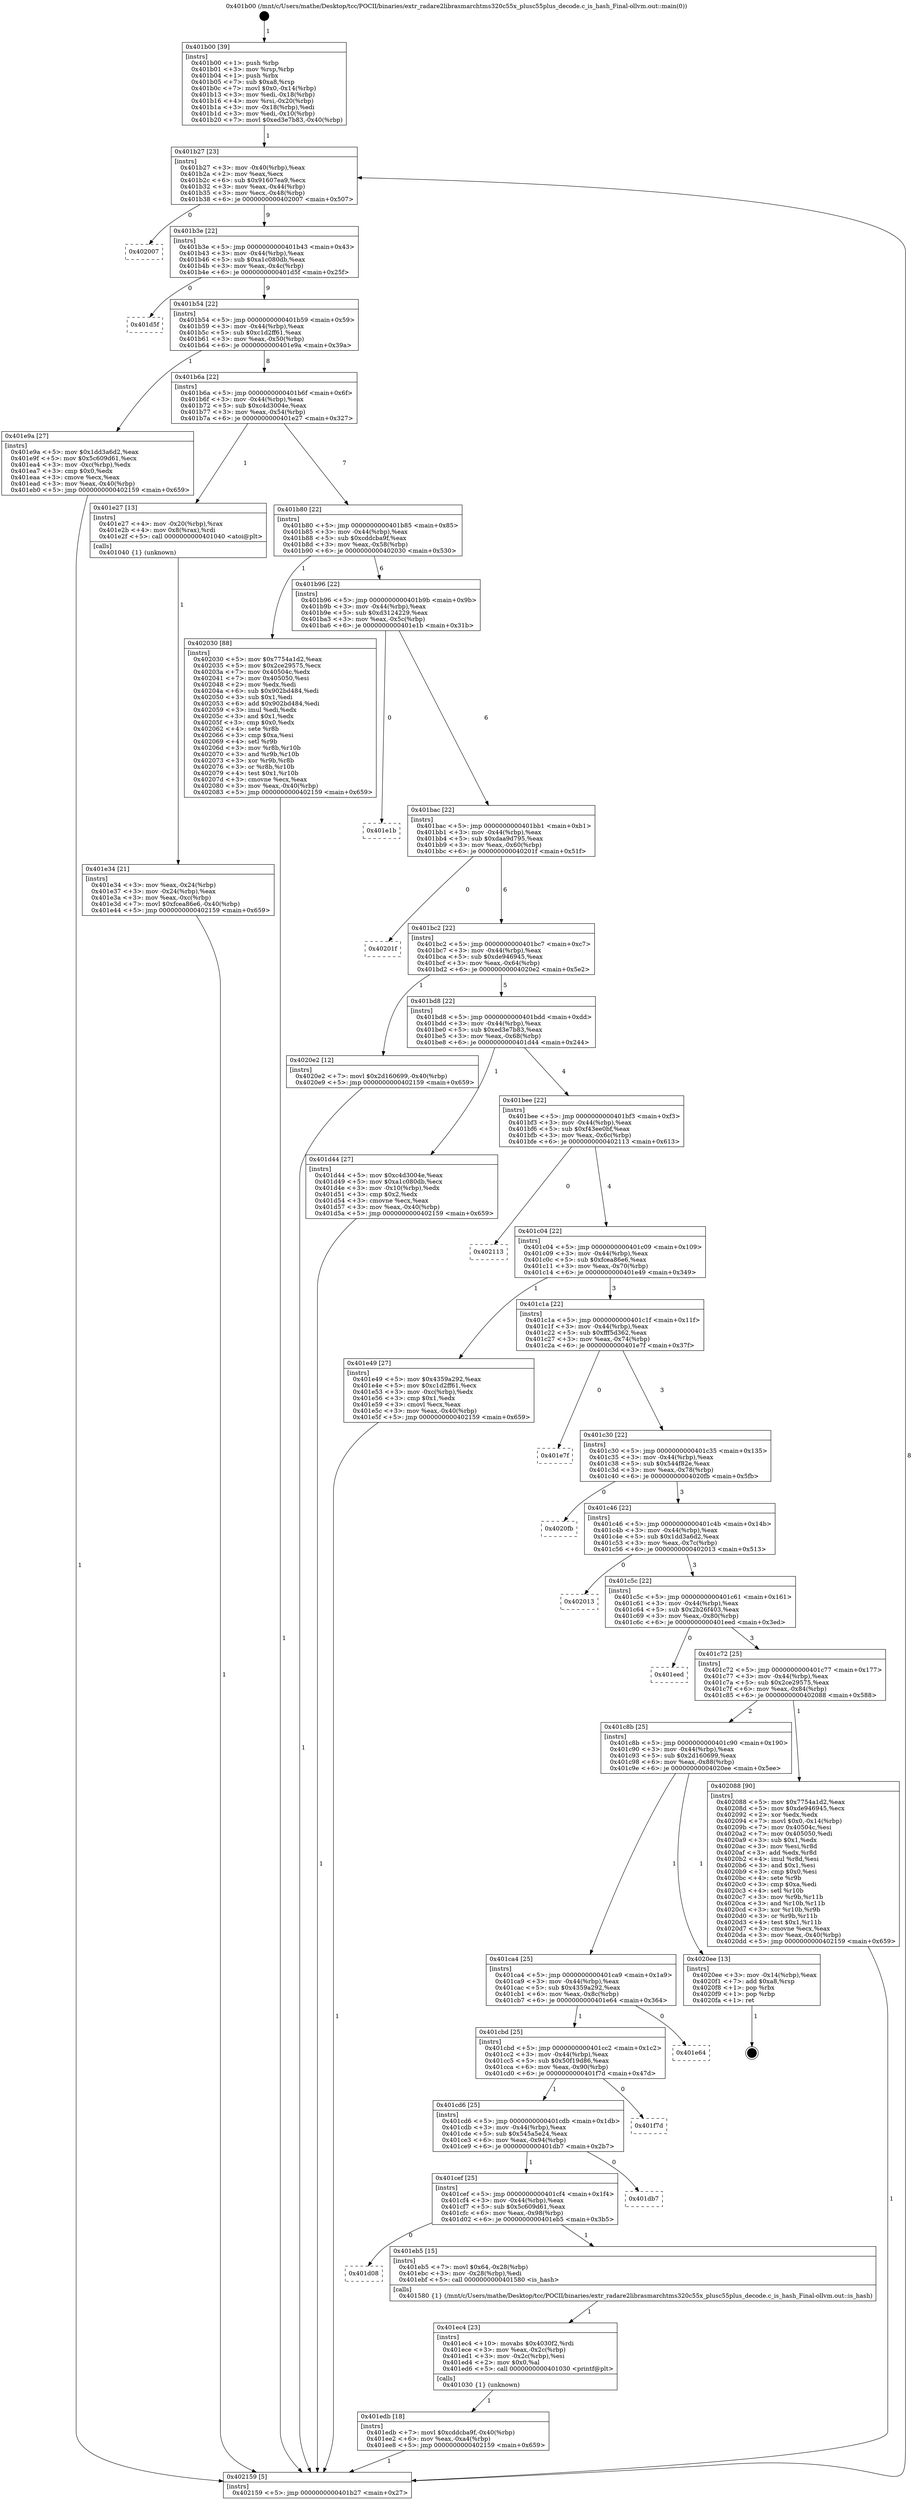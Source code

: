 digraph "0x401b00" {
  label = "0x401b00 (/mnt/c/Users/mathe/Desktop/tcc/POCII/binaries/extr_radare2librasmarchtms320c55x_plusc55plus_decode.c_is_hash_Final-ollvm.out::main(0))"
  labelloc = "t"
  node[shape=record]

  Entry [label="",width=0.3,height=0.3,shape=circle,fillcolor=black,style=filled]
  "0x401b27" [label="{
     0x401b27 [23]\l
     | [instrs]\l
     &nbsp;&nbsp;0x401b27 \<+3\>: mov -0x40(%rbp),%eax\l
     &nbsp;&nbsp;0x401b2a \<+2\>: mov %eax,%ecx\l
     &nbsp;&nbsp;0x401b2c \<+6\>: sub $0x91607ea9,%ecx\l
     &nbsp;&nbsp;0x401b32 \<+3\>: mov %eax,-0x44(%rbp)\l
     &nbsp;&nbsp;0x401b35 \<+3\>: mov %ecx,-0x48(%rbp)\l
     &nbsp;&nbsp;0x401b38 \<+6\>: je 0000000000402007 \<main+0x507\>\l
  }"]
  "0x402007" [label="{
     0x402007\l
  }", style=dashed]
  "0x401b3e" [label="{
     0x401b3e [22]\l
     | [instrs]\l
     &nbsp;&nbsp;0x401b3e \<+5\>: jmp 0000000000401b43 \<main+0x43\>\l
     &nbsp;&nbsp;0x401b43 \<+3\>: mov -0x44(%rbp),%eax\l
     &nbsp;&nbsp;0x401b46 \<+5\>: sub $0xa1c080db,%eax\l
     &nbsp;&nbsp;0x401b4b \<+3\>: mov %eax,-0x4c(%rbp)\l
     &nbsp;&nbsp;0x401b4e \<+6\>: je 0000000000401d5f \<main+0x25f\>\l
  }"]
  Exit [label="",width=0.3,height=0.3,shape=circle,fillcolor=black,style=filled,peripheries=2]
  "0x401d5f" [label="{
     0x401d5f\l
  }", style=dashed]
  "0x401b54" [label="{
     0x401b54 [22]\l
     | [instrs]\l
     &nbsp;&nbsp;0x401b54 \<+5\>: jmp 0000000000401b59 \<main+0x59\>\l
     &nbsp;&nbsp;0x401b59 \<+3\>: mov -0x44(%rbp),%eax\l
     &nbsp;&nbsp;0x401b5c \<+5\>: sub $0xc1d2ff61,%eax\l
     &nbsp;&nbsp;0x401b61 \<+3\>: mov %eax,-0x50(%rbp)\l
     &nbsp;&nbsp;0x401b64 \<+6\>: je 0000000000401e9a \<main+0x39a\>\l
  }"]
  "0x401edb" [label="{
     0x401edb [18]\l
     | [instrs]\l
     &nbsp;&nbsp;0x401edb \<+7\>: movl $0xcddcba9f,-0x40(%rbp)\l
     &nbsp;&nbsp;0x401ee2 \<+6\>: mov %eax,-0xa4(%rbp)\l
     &nbsp;&nbsp;0x401ee8 \<+5\>: jmp 0000000000402159 \<main+0x659\>\l
  }"]
  "0x401e9a" [label="{
     0x401e9a [27]\l
     | [instrs]\l
     &nbsp;&nbsp;0x401e9a \<+5\>: mov $0x1dd3a6d2,%eax\l
     &nbsp;&nbsp;0x401e9f \<+5\>: mov $0x5c609d61,%ecx\l
     &nbsp;&nbsp;0x401ea4 \<+3\>: mov -0xc(%rbp),%edx\l
     &nbsp;&nbsp;0x401ea7 \<+3\>: cmp $0x0,%edx\l
     &nbsp;&nbsp;0x401eaa \<+3\>: cmove %ecx,%eax\l
     &nbsp;&nbsp;0x401ead \<+3\>: mov %eax,-0x40(%rbp)\l
     &nbsp;&nbsp;0x401eb0 \<+5\>: jmp 0000000000402159 \<main+0x659\>\l
  }"]
  "0x401b6a" [label="{
     0x401b6a [22]\l
     | [instrs]\l
     &nbsp;&nbsp;0x401b6a \<+5\>: jmp 0000000000401b6f \<main+0x6f\>\l
     &nbsp;&nbsp;0x401b6f \<+3\>: mov -0x44(%rbp),%eax\l
     &nbsp;&nbsp;0x401b72 \<+5\>: sub $0xc4d3004e,%eax\l
     &nbsp;&nbsp;0x401b77 \<+3\>: mov %eax,-0x54(%rbp)\l
     &nbsp;&nbsp;0x401b7a \<+6\>: je 0000000000401e27 \<main+0x327\>\l
  }"]
  "0x401ec4" [label="{
     0x401ec4 [23]\l
     | [instrs]\l
     &nbsp;&nbsp;0x401ec4 \<+10\>: movabs $0x4030f2,%rdi\l
     &nbsp;&nbsp;0x401ece \<+3\>: mov %eax,-0x2c(%rbp)\l
     &nbsp;&nbsp;0x401ed1 \<+3\>: mov -0x2c(%rbp),%esi\l
     &nbsp;&nbsp;0x401ed4 \<+2\>: mov $0x0,%al\l
     &nbsp;&nbsp;0x401ed6 \<+5\>: call 0000000000401030 \<printf@plt\>\l
     | [calls]\l
     &nbsp;&nbsp;0x401030 \{1\} (unknown)\l
  }"]
  "0x401e27" [label="{
     0x401e27 [13]\l
     | [instrs]\l
     &nbsp;&nbsp;0x401e27 \<+4\>: mov -0x20(%rbp),%rax\l
     &nbsp;&nbsp;0x401e2b \<+4\>: mov 0x8(%rax),%rdi\l
     &nbsp;&nbsp;0x401e2f \<+5\>: call 0000000000401040 \<atoi@plt\>\l
     | [calls]\l
     &nbsp;&nbsp;0x401040 \{1\} (unknown)\l
  }"]
  "0x401b80" [label="{
     0x401b80 [22]\l
     | [instrs]\l
     &nbsp;&nbsp;0x401b80 \<+5\>: jmp 0000000000401b85 \<main+0x85\>\l
     &nbsp;&nbsp;0x401b85 \<+3\>: mov -0x44(%rbp),%eax\l
     &nbsp;&nbsp;0x401b88 \<+5\>: sub $0xcddcba9f,%eax\l
     &nbsp;&nbsp;0x401b8d \<+3\>: mov %eax,-0x58(%rbp)\l
     &nbsp;&nbsp;0x401b90 \<+6\>: je 0000000000402030 \<main+0x530\>\l
  }"]
  "0x401d08" [label="{
     0x401d08\l
  }", style=dashed]
  "0x402030" [label="{
     0x402030 [88]\l
     | [instrs]\l
     &nbsp;&nbsp;0x402030 \<+5\>: mov $0x7754a1d2,%eax\l
     &nbsp;&nbsp;0x402035 \<+5\>: mov $0x2ce29575,%ecx\l
     &nbsp;&nbsp;0x40203a \<+7\>: mov 0x40504c,%edx\l
     &nbsp;&nbsp;0x402041 \<+7\>: mov 0x405050,%esi\l
     &nbsp;&nbsp;0x402048 \<+2\>: mov %edx,%edi\l
     &nbsp;&nbsp;0x40204a \<+6\>: sub $0x902bd484,%edi\l
     &nbsp;&nbsp;0x402050 \<+3\>: sub $0x1,%edi\l
     &nbsp;&nbsp;0x402053 \<+6\>: add $0x902bd484,%edi\l
     &nbsp;&nbsp;0x402059 \<+3\>: imul %edi,%edx\l
     &nbsp;&nbsp;0x40205c \<+3\>: and $0x1,%edx\l
     &nbsp;&nbsp;0x40205f \<+3\>: cmp $0x0,%edx\l
     &nbsp;&nbsp;0x402062 \<+4\>: sete %r8b\l
     &nbsp;&nbsp;0x402066 \<+3\>: cmp $0xa,%esi\l
     &nbsp;&nbsp;0x402069 \<+4\>: setl %r9b\l
     &nbsp;&nbsp;0x40206d \<+3\>: mov %r8b,%r10b\l
     &nbsp;&nbsp;0x402070 \<+3\>: and %r9b,%r10b\l
     &nbsp;&nbsp;0x402073 \<+3\>: xor %r9b,%r8b\l
     &nbsp;&nbsp;0x402076 \<+3\>: or %r8b,%r10b\l
     &nbsp;&nbsp;0x402079 \<+4\>: test $0x1,%r10b\l
     &nbsp;&nbsp;0x40207d \<+3\>: cmovne %ecx,%eax\l
     &nbsp;&nbsp;0x402080 \<+3\>: mov %eax,-0x40(%rbp)\l
     &nbsp;&nbsp;0x402083 \<+5\>: jmp 0000000000402159 \<main+0x659\>\l
  }"]
  "0x401b96" [label="{
     0x401b96 [22]\l
     | [instrs]\l
     &nbsp;&nbsp;0x401b96 \<+5\>: jmp 0000000000401b9b \<main+0x9b\>\l
     &nbsp;&nbsp;0x401b9b \<+3\>: mov -0x44(%rbp),%eax\l
     &nbsp;&nbsp;0x401b9e \<+5\>: sub $0xd3124229,%eax\l
     &nbsp;&nbsp;0x401ba3 \<+3\>: mov %eax,-0x5c(%rbp)\l
     &nbsp;&nbsp;0x401ba6 \<+6\>: je 0000000000401e1b \<main+0x31b\>\l
  }"]
  "0x401eb5" [label="{
     0x401eb5 [15]\l
     | [instrs]\l
     &nbsp;&nbsp;0x401eb5 \<+7\>: movl $0x64,-0x28(%rbp)\l
     &nbsp;&nbsp;0x401ebc \<+3\>: mov -0x28(%rbp),%edi\l
     &nbsp;&nbsp;0x401ebf \<+5\>: call 0000000000401580 \<is_hash\>\l
     | [calls]\l
     &nbsp;&nbsp;0x401580 \{1\} (/mnt/c/Users/mathe/Desktop/tcc/POCII/binaries/extr_radare2librasmarchtms320c55x_plusc55plus_decode.c_is_hash_Final-ollvm.out::is_hash)\l
  }"]
  "0x401e1b" [label="{
     0x401e1b\l
  }", style=dashed]
  "0x401bac" [label="{
     0x401bac [22]\l
     | [instrs]\l
     &nbsp;&nbsp;0x401bac \<+5\>: jmp 0000000000401bb1 \<main+0xb1\>\l
     &nbsp;&nbsp;0x401bb1 \<+3\>: mov -0x44(%rbp),%eax\l
     &nbsp;&nbsp;0x401bb4 \<+5\>: sub $0xdaa9d795,%eax\l
     &nbsp;&nbsp;0x401bb9 \<+3\>: mov %eax,-0x60(%rbp)\l
     &nbsp;&nbsp;0x401bbc \<+6\>: je 000000000040201f \<main+0x51f\>\l
  }"]
  "0x401cef" [label="{
     0x401cef [25]\l
     | [instrs]\l
     &nbsp;&nbsp;0x401cef \<+5\>: jmp 0000000000401cf4 \<main+0x1f4\>\l
     &nbsp;&nbsp;0x401cf4 \<+3\>: mov -0x44(%rbp),%eax\l
     &nbsp;&nbsp;0x401cf7 \<+5\>: sub $0x5c609d61,%eax\l
     &nbsp;&nbsp;0x401cfc \<+6\>: mov %eax,-0x98(%rbp)\l
     &nbsp;&nbsp;0x401d02 \<+6\>: je 0000000000401eb5 \<main+0x3b5\>\l
  }"]
  "0x40201f" [label="{
     0x40201f\l
  }", style=dashed]
  "0x401bc2" [label="{
     0x401bc2 [22]\l
     | [instrs]\l
     &nbsp;&nbsp;0x401bc2 \<+5\>: jmp 0000000000401bc7 \<main+0xc7\>\l
     &nbsp;&nbsp;0x401bc7 \<+3\>: mov -0x44(%rbp),%eax\l
     &nbsp;&nbsp;0x401bca \<+5\>: sub $0xde946945,%eax\l
     &nbsp;&nbsp;0x401bcf \<+3\>: mov %eax,-0x64(%rbp)\l
     &nbsp;&nbsp;0x401bd2 \<+6\>: je 00000000004020e2 \<main+0x5e2\>\l
  }"]
  "0x401db7" [label="{
     0x401db7\l
  }", style=dashed]
  "0x4020e2" [label="{
     0x4020e2 [12]\l
     | [instrs]\l
     &nbsp;&nbsp;0x4020e2 \<+7\>: movl $0x2d160699,-0x40(%rbp)\l
     &nbsp;&nbsp;0x4020e9 \<+5\>: jmp 0000000000402159 \<main+0x659\>\l
  }"]
  "0x401bd8" [label="{
     0x401bd8 [22]\l
     | [instrs]\l
     &nbsp;&nbsp;0x401bd8 \<+5\>: jmp 0000000000401bdd \<main+0xdd\>\l
     &nbsp;&nbsp;0x401bdd \<+3\>: mov -0x44(%rbp),%eax\l
     &nbsp;&nbsp;0x401be0 \<+5\>: sub $0xed3e7b83,%eax\l
     &nbsp;&nbsp;0x401be5 \<+3\>: mov %eax,-0x68(%rbp)\l
     &nbsp;&nbsp;0x401be8 \<+6\>: je 0000000000401d44 \<main+0x244\>\l
  }"]
  "0x401cd6" [label="{
     0x401cd6 [25]\l
     | [instrs]\l
     &nbsp;&nbsp;0x401cd6 \<+5\>: jmp 0000000000401cdb \<main+0x1db\>\l
     &nbsp;&nbsp;0x401cdb \<+3\>: mov -0x44(%rbp),%eax\l
     &nbsp;&nbsp;0x401cde \<+5\>: sub $0x545a5e24,%eax\l
     &nbsp;&nbsp;0x401ce3 \<+6\>: mov %eax,-0x94(%rbp)\l
     &nbsp;&nbsp;0x401ce9 \<+6\>: je 0000000000401db7 \<main+0x2b7\>\l
  }"]
  "0x401d44" [label="{
     0x401d44 [27]\l
     | [instrs]\l
     &nbsp;&nbsp;0x401d44 \<+5\>: mov $0xc4d3004e,%eax\l
     &nbsp;&nbsp;0x401d49 \<+5\>: mov $0xa1c080db,%ecx\l
     &nbsp;&nbsp;0x401d4e \<+3\>: mov -0x10(%rbp),%edx\l
     &nbsp;&nbsp;0x401d51 \<+3\>: cmp $0x2,%edx\l
     &nbsp;&nbsp;0x401d54 \<+3\>: cmovne %ecx,%eax\l
     &nbsp;&nbsp;0x401d57 \<+3\>: mov %eax,-0x40(%rbp)\l
     &nbsp;&nbsp;0x401d5a \<+5\>: jmp 0000000000402159 \<main+0x659\>\l
  }"]
  "0x401bee" [label="{
     0x401bee [22]\l
     | [instrs]\l
     &nbsp;&nbsp;0x401bee \<+5\>: jmp 0000000000401bf3 \<main+0xf3\>\l
     &nbsp;&nbsp;0x401bf3 \<+3\>: mov -0x44(%rbp),%eax\l
     &nbsp;&nbsp;0x401bf6 \<+5\>: sub $0xf43ee0bf,%eax\l
     &nbsp;&nbsp;0x401bfb \<+3\>: mov %eax,-0x6c(%rbp)\l
     &nbsp;&nbsp;0x401bfe \<+6\>: je 0000000000402113 \<main+0x613\>\l
  }"]
  "0x402159" [label="{
     0x402159 [5]\l
     | [instrs]\l
     &nbsp;&nbsp;0x402159 \<+5\>: jmp 0000000000401b27 \<main+0x27\>\l
  }"]
  "0x401b00" [label="{
     0x401b00 [39]\l
     | [instrs]\l
     &nbsp;&nbsp;0x401b00 \<+1\>: push %rbp\l
     &nbsp;&nbsp;0x401b01 \<+3\>: mov %rsp,%rbp\l
     &nbsp;&nbsp;0x401b04 \<+1\>: push %rbx\l
     &nbsp;&nbsp;0x401b05 \<+7\>: sub $0xa8,%rsp\l
     &nbsp;&nbsp;0x401b0c \<+7\>: movl $0x0,-0x14(%rbp)\l
     &nbsp;&nbsp;0x401b13 \<+3\>: mov %edi,-0x18(%rbp)\l
     &nbsp;&nbsp;0x401b16 \<+4\>: mov %rsi,-0x20(%rbp)\l
     &nbsp;&nbsp;0x401b1a \<+3\>: mov -0x18(%rbp),%edi\l
     &nbsp;&nbsp;0x401b1d \<+3\>: mov %edi,-0x10(%rbp)\l
     &nbsp;&nbsp;0x401b20 \<+7\>: movl $0xed3e7b83,-0x40(%rbp)\l
  }"]
  "0x401e34" [label="{
     0x401e34 [21]\l
     | [instrs]\l
     &nbsp;&nbsp;0x401e34 \<+3\>: mov %eax,-0x24(%rbp)\l
     &nbsp;&nbsp;0x401e37 \<+3\>: mov -0x24(%rbp),%eax\l
     &nbsp;&nbsp;0x401e3a \<+3\>: mov %eax,-0xc(%rbp)\l
     &nbsp;&nbsp;0x401e3d \<+7\>: movl $0xfcea86e6,-0x40(%rbp)\l
     &nbsp;&nbsp;0x401e44 \<+5\>: jmp 0000000000402159 \<main+0x659\>\l
  }"]
  "0x401f7d" [label="{
     0x401f7d\l
  }", style=dashed]
  "0x402113" [label="{
     0x402113\l
  }", style=dashed]
  "0x401c04" [label="{
     0x401c04 [22]\l
     | [instrs]\l
     &nbsp;&nbsp;0x401c04 \<+5\>: jmp 0000000000401c09 \<main+0x109\>\l
     &nbsp;&nbsp;0x401c09 \<+3\>: mov -0x44(%rbp),%eax\l
     &nbsp;&nbsp;0x401c0c \<+5\>: sub $0xfcea86e6,%eax\l
     &nbsp;&nbsp;0x401c11 \<+3\>: mov %eax,-0x70(%rbp)\l
     &nbsp;&nbsp;0x401c14 \<+6\>: je 0000000000401e49 \<main+0x349\>\l
  }"]
  "0x401cbd" [label="{
     0x401cbd [25]\l
     | [instrs]\l
     &nbsp;&nbsp;0x401cbd \<+5\>: jmp 0000000000401cc2 \<main+0x1c2\>\l
     &nbsp;&nbsp;0x401cc2 \<+3\>: mov -0x44(%rbp),%eax\l
     &nbsp;&nbsp;0x401cc5 \<+5\>: sub $0x50f19d86,%eax\l
     &nbsp;&nbsp;0x401cca \<+6\>: mov %eax,-0x90(%rbp)\l
     &nbsp;&nbsp;0x401cd0 \<+6\>: je 0000000000401f7d \<main+0x47d\>\l
  }"]
  "0x401e49" [label="{
     0x401e49 [27]\l
     | [instrs]\l
     &nbsp;&nbsp;0x401e49 \<+5\>: mov $0x4359a292,%eax\l
     &nbsp;&nbsp;0x401e4e \<+5\>: mov $0xc1d2ff61,%ecx\l
     &nbsp;&nbsp;0x401e53 \<+3\>: mov -0xc(%rbp),%edx\l
     &nbsp;&nbsp;0x401e56 \<+3\>: cmp $0x1,%edx\l
     &nbsp;&nbsp;0x401e59 \<+3\>: cmovl %ecx,%eax\l
     &nbsp;&nbsp;0x401e5c \<+3\>: mov %eax,-0x40(%rbp)\l
     &nbsp;&nbsp;0x401e5f \<+5\>: jmp 0000000000402159 \<main+0x659\>\l
  }"]
  "0x401c1a" [label="{
     0x401c1a [22]\l
     | [instrs]\l
     &nbsp;&nbsp;0x401c1a \<+5\>: jmp 0000000000401c1f \<main+0x11f\>\l
     &nbsp;&nbsp;0x401c1f \<+3\>: mov -0x44(%rbp),%eax\l
     &nbsp;&nbsp;0x401c22 \<+5\>: sub $0xfff5d362,%eax\l
     &nbsp;&nbsp;0x401c27 \<+3\>: mov %eax,-0x74(%rbp)\l
     &nbsp;&nbsp;0x401c2a \<+6\>: je 0000000000401e7f \<main+0x37f\>\l
  }"]
  "0x401e64" [label="{
     0x401e64\l
  }", style=dashed]
  "0x401e7f" [label="{
     0x401e7f\l
  }", style=dashed]
  "0x401c30" [label="{
     0x401c30 [22]\l
     | [instrs]\l
     &nbsp;&nbsp;0x401c30 \<+5\>: jmp 0000000000401c35 \<main+0x135\>\l
     &nbsp;&nbsp;0x401c35 \<+3\>: mov -0x44(%rbp),%eax\l
     &nbsp;&nbsp;0x401c38 \<+5\>: sub $0x544f82e,%eax\l
     &nbsp;&nbsp;0x401c3d \<+3\>: mov %eax,-0x78(%rbp)\l
     &nbsp;&nbsp;0x401c40 \<+6\>: je 00000000004020fb \<main+0x5fb\>\l
  }"]
  "0x401ca4" [label="{
     0x401ca4 [25]\l
     | [instrs]\l
     &nbsp;&nbsp;0x401ca4 \<+5\>: jmp 0000000000401ca9 \<main+0x1a9\>\l
     &nbsp;&nbsp;0x401ca9 \<+3\>: mov -0x44(%rbp),%eax\l
     &nbsp;&nbsp;0x401cac \<+5\>: sub $0x4359a292,%eax\l
     &nbsp;&nbsp;0x401cb1 \<+6\>: mov %eax,-0x8c(%rbp)\l
     &nbsp;&nbsp;0x401cb7 \<+6\>: je 0000000000401e64 \<main+0x364\>\l
  }"]
  "0x4020fb" [label="{
     0x4020fb\l
  }", style=dashed]
  "0x401c46" [label="{
     0x401c46 [22]\l
     | [instrs]\l
     &nbsp;&nbsp;0x401c46 \<+5\>: jmp 0000000000401c4b \<main+0x14b\>\l
     &nbsp;&nbsp;0x401c4b \<+3\>: mov -0x44(%rbp),%eax\l
     &nbsp;&nbsp;0x401c4e \<+5\>: sub $0x1dd3a6d2,%eax\l
     &nbsp;&nbsp;0x401c53 \<+3\>: mov %eax,-0x7c(%rbp)\l
     &nbsp;&nbsp;0x401c56 \<+6\>: je 0000000000402013 \<main+0x513\>\l
  }"]
  "0x4020ee" [label="{
     0x4020ee [13]\l
     | [instrs]\l
     &nbsp;&nbsp;0x4020ee \<+3\>: mov -0x14(%rbp),%eax\l
     &nbsp;&nbsp;0x4020f1 \<+7\>: add $0xa8,%rsp\l
     &nbsp;&nbsp;0x4020f8 \<+1\>: pop %rbx\l
     &nbsp;&nbsp;0x4020f9 \<+1\>: pop %rbp\l
     &nbsp;&nbsp;0x4020fa \<+1\>: ret\l
  }"]
  "0x402013" [label="{
     0x402013\l
  }", style=dashed]
  "0x401c5c" [label="{
     0x401c5c [22]\l
     | [instrs]\l
     &nbsp;&nbsp;0x401c5c \<+5\>: jmp 0000000000401c61 \<main+0x161\>\l
     &nbsp;&nbsp;0x401c61 \<+3\>: mov -0x44(%rbp),%eax\l
     &nbsp;&nbsp;0x401c64 \<+5\>: sub $0x2b26f403,%eax\l
     &nbsp;&nbsp;0x401c69 \<+3\>: mov %eax,-0x80(%rbp)\l
     &nbsp;&nbsp;0x401c6c \<+6\>: je 0000000000401eed \<main+0x3ed\>\l
  }"]
  "0x401c8b" [label="{
     0x401c8b [25]\l
     | [instrs]\l
     &nbsp;&nbsp;0x401c8b \<+5\>: jmp 0000000000401c90 \<main+0x190\>\l
     &nbsp;&nbsp;0x401c90 \<+3\>: mov -0x44(%rbp),%eax\l
     &nbsp;&nbsp;0x401c93 \<+5\>: sub $0x2d160699,%eax\l
     &nbsp;&nbsp;0x401c98 \<+6\>: mov %eax,-0x88(%rbp)\l
     &nbsp;&nbsp;0x401c9e \<+6\>: je 00000000004020ee \<main+0x5ee\>\l
  }"]
  "0x401eed" [label="{
     0x401eed\l
  }", style=dashed]
  "0x401c72" [label="{
     0x401c72 [25]\l
     | [instrs]\l
     &nbsp;&nbsp;0x401c72 \<+5\>: jmp 0000000000401c77 \<main+0x177\>\l
     &nbsp;&nbsp;0x401c77 \<+3\>: mov -0x44(%rbp),%eax\l
     &nbsp;&nbsp;0x401c7a \<+5\>: sub $0x2ce29575,%eax\l
     &nbsp;&nbsp;0x401c7f \<+6\>: mov %eax,-0x84(%rbp)\l
     &nbsp;&nbsp;0x401c85 \<+6\>: je 0000000000402088 \<main+0x588\>\l
  }"]
  "0x402088" [label="{
     0x402088 [90]\l
     | [instrs]\l
     &nbsp;&nbsp;0x402088 \<+5\>: mov $0x7754a1d2,%eax\l
     &nbsp;&nbsp;0x40208d \<+5\>: mov $0xde946945,%ecx\l
     &nbsp;&nbsp;0x402092 \<+2\>: xor %edx,%edx\l
     &nbsp;&nbsp;0x402094 \<+7\>: movl $0x0,-0x14(%rbp)\l
     &nbsp;&nbsp;0x40209b \<+7\>: mov 0x40504c,%esi\l
     &nbsp;&nbsp;0x4020a2 \<+7\>: mov 0x405050,%edi\l
     &nbsp;&nbsp;0x4020a9 \<+3\>: sub $0x1,%edx\l
     &nbsp;&nbsp;0x4020ac \<+3\>: mov %esi,%r8d\l
     &nbsp;&nbsp;0x4020af \<+3\>: add %edx,%r8d\l
     &nbsp;&nbsp;0x4020b2 \<+4\>: imul %r8d,%esi\l
     &nbsp;&nbsp;0x4020b6 \<+3\>: and $0x1,%esi\l
     &nbsp;&nbsp;0x4020b9 \<+3\>: cmp $0x0,%esi\l
     &nbsp;&nbsp;0x4020bc \<+4\>: sete %r9b\l
     &nbsp;&nbsp;0x4020c0 \<+3\>: cmp $0xa,%edi\l
     &nbsp;&nbsp;0x4020c3 \<+4\>: setl %r10b\l
     &nbsp;&nbsp;0x4020c7 \<+3\>: mov %r9b,%r11b\l
     &nbsp;&nbsp;0x4020ca \<+3\>: and %r10b,%r11b\l
     &nbsp;&nbsp;0x4020cd \<+3\>: xor %r10b,%r9b\l
     &nbsp;&nbsp;0x4020d0 \<+3\>: or %r9b,%r11b\l
     &nbsp;&nbsp;0x4020d3 \<+4\>: test $0x1,%r11b\l
     &nbsp;&nbsp;0x4020d7 \<+3\>: cmovne %ecx,%eax\l
     &nbsp;&nbsp;0x4020da \<+3\>: mov %eax,-0x40(%rbp)\l
     &nbsp;&nbsp;0x4020dd \<+5\>: jmp 0000000000402159 \<main+0x659\>\l
  }"]
  Entry -> "0x401b00" [label=" 1"]
  "0x401b27" -> "0x402007" [label=" 0"]
  "0x401b27" -> "0x401b3e" [label=" 9"]
  "0x4020ee" -> Exit [label=" 1"]
  "0x401b3e" -> "0x401d5f" [label=" 0"]
  "0x401b3e" -> "0x401b54" [label=" 9"]
  "0x4020e2" -> "0x402159" [label=" 1"]
  "0x401b54" -> "0x401e9a" [label=" 1"]
  "0x401b54" -> "0x401b6a" [label=" 8"]
  "0x402088" -> "0x402159" [label=" 1"]
  "0x401b6a" -> "0x401e27" [label=" 1"]
  "0x401b6a" -> "0x401b80" [label=" 7"]
  "0x402030" -> "0x402159" [label=" 1"]
  "0x401b80" -> "0x402030" [label=" 1"]
  "0x401b80" -> "0x401b96" [label=" 6"]
  "0x401edb" -> "0x402159" [label=" 1"]
  "0x401b96" -> "0x401e1b" [label=" 0"]
  "0x401b96" -> "0x401bac" [label=" 6"]
  "0x401ec4" -> "0x401edb" [label=" 1"]
  "0x401bac" -> "0x40201f" [label=" 0"]
  "0x401bac" -> "0x401bc2" [label=" 6"]
  "0x401cef" -> "0x401d08" [label=" 0"]
  "0x401bc2" -> "0x4020e2" [label=" 1"]
  "0x401bc2" -> "0x401bd8" [label=" 5"]
  "0x401cef" -> "0x401eb5" [label=" 1"]
  "0x401bd8" -> "0x401d44" [label=" 1"]
  "0x401bd8" -> "0x401bee" [label=" 4"]
  "0x401d44" -> "0x402159" [label=" 1"]
  "0x401b00" -> "0x401b27" [label=" 1"]
  "0x402159" -> "0x401b27" [label=" 8"]
  "0x401e27" -> "0x401e34" [label=" 1"]
  "0x401e34" -> "0x402159" [label=" 1"]
  "0x401cd6" -> "0x401cef" [label=" 1"]
  "0x401bee" -> "0x402113" [label=" 0"]
  "0x401bee" -> "0x401c04" [label=" 4"]
  "0x401cd6" -> "0x401db7" [label=" 0"]
  "0x401c04" -> "0x401e49" [label=" 1"]
  "0x401c04" -> "0x401c1a" [label=" 3"]
  "0x401e49" -> "0x402159" [label=" 1"]
  "0x401e9a" -> "0x402159" [label=" 1"]
  "0x401cbd" -> "0x401cd6" [label=" 1"]
  "0x401c1a" -> "0x401e7f" [label=" 0"]
  "0x401c1a" -> "0x401c30" [label=" 3"]
  "0x401cbd" -> "0x401f7d" [label=" 0"]
  "0x401c30" -> "0x4020fb" [label=" 0"]
  "0x401c30" -> "0x401c46" [label=" 3"]
  "0x401ca4" -> "0x401cbd" [label=" 1"]
  "0x401c46" -> "0x402013" [label=" 0"]
  "0x401c46" -> "0x401c5c" [label=" 3"]
  "0x401ca4" -> "0x401e64" [label=" 0"]
  "0x401c5c" -> "0x401eed" [label=" 0"]
  "0x401c5c" -> "0x401c72" [label=" 3"]
  "0x401c8b" -> "0x401ca4" [label=" 1"]
  "0x401c72" -> "0x402088" [label=" 1"]
  "0x401c72" -> "0x401c8b" [label=" 2"]
  "0x401eb5" -> "0x401ec4" [label=" 1"]
  "0x401c8b" -> "0x4020ee" [label=" 1"]
}
